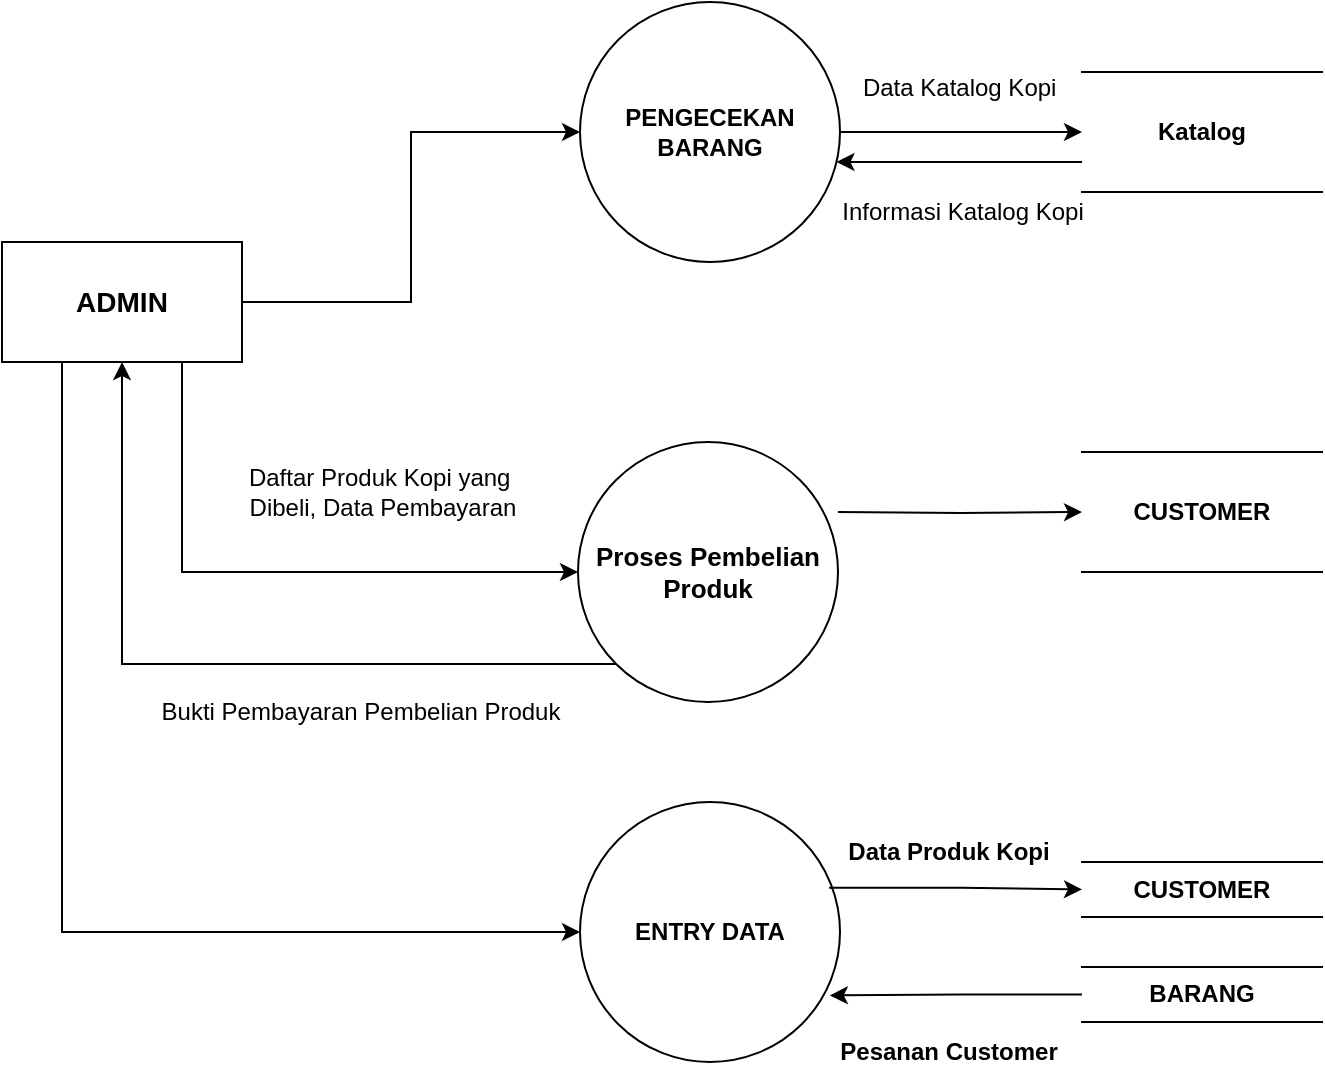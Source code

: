<mxfile version="24.4.2" type="device">
  <diagram name="Halaman-1" id="deuVoQwFhNobWvz6Hxyf">
    <mxGraphModel dx="862" dy="411" grid="1" gridSize="10" guides="1" tooltips="1" connect="1" arrows="1" fold="1" page="1" pageScale="1" pageWidth="827" pageHeight="1169" math="0" shadow="0">
      <root>
        <mxCell id="0" />
        <mxCell id="1" parent="0" />
        <mxCell id="nzUKy_hxFitvnFvSaBfX-17" style="edgeStyle=orthogonalEdgeStyle;rounded=0;orthogonalLoop=1;jettySize=auto;html=1;entryX=0;entryY=0.5;entryDx=0;entryDy=0;fillColor=#FFFFFF;" parent="1" source="nzUKy_hxFitvnFvSaBfX-1" target="nzUKy_hxFitvnFvSaBfX-10" edge="1">
          <mxGeometry relative="1" as="geometry" />
        </mxCell>
        <mxCell id="nzUKy_hxFitvnFvSaBfX-1" value="&lt;b data-sider-select-id=&quot;eaeda0c9-b2ee-43b7-84c3-138fd445ddf2&quot;&gt;&lt;font data-sider-select-id=&quot;abebd53f-fe1f-453d-8b6f-fbeaec0f2434&quot; style=&quot;font-size: 12px;&quot;&gt;PENGECEKAN BARANG&lt;/font&gt;&lt;/b&gt;" style="ellipse;whiteSpace=wrap;html=1;aspect=fixed;" parent="1" vertex="1">
          <mxGeometry x="349" y="80" width="130" height="130" as="geometry" />
        </mxCell>
        <mxCell id="nzUKy_hxFitvnFvSaBfX-16" style="edgeStyle=orthogonalEdgeStyle;rounded=0;orthogonalLoop=1;jettySize=auto;html=1;exitX=1;exitY=0.5;exitDx=0;exitDy=0;entryX=0;entryY=0.5;entryDx=0;entryDy=0;fillColor=#FFFFFF;" parent="1" source="nzUKy_hxFitvnFvSaBfX-2" target="nzUKy_hxFitvnFvSaBfX-1" edge="1">
          <mxGeometry relative="1" as="geometry" />
        </mxCell>
        <mxCell id="nzUKy_hxFitvnFvSaBfX-21" style="edgeStyle=orthogonalEdgeStyle;rounded=0;orthogonalLoop=1;jettySize=auto;html=1;exitX=0.75;exitY=1;exitDx=0;exitDy=0;entryX=0;entryY=0.5;entryDx=0;entryDy=0;fillColor=#FFFFFF;" parent="1" source="nzUKy_hxFitvnFvSaBfX-2" target="nzUKy_hxFitvnFvSaBfX-8" edge="1">
          <mxGeometry relative="1" as="geometry">
            <Array as="points">
              <mxPoint x="150" y="365" />
            </Array>
          </mxGeometry>
        </mxCell>
        <mxCell id="nzUKy_hxFitvnFvSaBfX-23" style="edgeStyle=orthogonalEdgeStyle;rounded=0;orthogonalLoop=1;jettySize=auto;html=1;exitX=0.25;exitY=1;exitDx=0;exitDy=0;entryX=0;entryY=0.5;entryDx=0;entryDy=0;fillColor=#FFFFFF;" parent="1" source="nzUKy_hxFitvnFvSaBfX-2" target="nzUKy_hxFitvnFvSaBfX-9" edge="1">
          <mxGeometry relative="1" as="geometry" />
        </mxCell>
        <mxCell id="nzUKy_hxFitvnFvSaBfX-2" value="&lt;font style=&quot;font-size: 14px;&quot; data-sider-select-id=&quot;3a12a99d-9534-4ffb-b600-c2a6ed06a6dd&quot;&gt;ADMIN&lt;/font&gt;" style="rounded=0;whiteSpace=wrap;html=1;fontStyle=1" parent="1" vertex="1">
          <mxGeometry x="60" y="200" width="120" height="60" as="geometry" />
        </mxCell>
        <mxCell id="nzUKy_hxFitvnFvSaBfX-22" style="edgeStyle=orthogonalEdgeStyle;rounded=0;orthogonalLoop=1;jettySize=auto;html=1;exitX=0;exitY=1;exitDx=0;exitDy=0;entryX=0.5;entryY=1;entryDx=0;entryDy=0;fillColor=#FFFFFF;" parent="1" source="nzUKy_hxFitvnFvSaBfX-8" target="nzUKy_hxFitvnFvSaBfX-2" edge="1">
          <mxGeometry relative="1" as="geometry" />
        </mxCell>
        <mxCell id="nzUKy_hxFitvnFvSaBfX-26" style="edgeStyle=orthogonalEdgeStyle;rounded=0;orthogonalLoop=1;jettySize=auto;html=1;exitX=1;exitY=0.5;exitDx=0;exitDy=0;fillColor=#FFFFFF;" parent="1" target="nzUKy_hxFitvnFvSaBfX-13" edge="1">
          <mxGeometry relative="1" as="geometry">
            <mxPoint x="478.0" y="335" as="sourcePoint" />
          </mxGeometry>
        </mxCell>
        <mxCell id="nzUKy_hxFitvnFvSaBfX-8" value="&lt;b data-sider-select-id=&quot;486d82c7-722a-4921-b3d1-7e6e66d072e2&quot;&gt;&lt;font data-sider-select-id=&quot;7f97dba3-7a89-47c7-9712-6989595a2920&quot; style=&quot;font-size: 13px;&quot;&gt;Proses Pembelian Produk&lt;/font&gt;&lt;/b&gt;" style="ellipse;whiteSpace=wrap;html=1;aspect=fixed;" parent="1" vertex="1">
          <mxGeometry x="348" y="300" width="130" height="130" as="geometry" />
        </mxCell>
        <mxCell id="nzUKy_hxFitvnFvSaBfX-9" value="&lt;b data-sider-select-id=&quot;8273c6b2-46c0-4658-bf5c-175fc9995048&quot;&gt;ENTRY DATA&lt;/b&gt;" style="ellipse;whiteSpace=wrap;html=1;aspect=fixed;" parent="1" vertex="1">
          <mxGeometry x="349" y="480" width="130" height="130" as="geometry" />
        </mxCell>
        <mxCell id="nzUKy_hxFitvnFvSaBfX-18" style="edgeStyle=orthogonalEdgeStyle;rounded=0;orthogonalLoop=1;jettySize=auto;html=1;exitX=0;exitY=0.75;exitDx=0;exitDy=0;fillColor=#FFFFFF;" parent="1" source="nzUKy_hxFitvnFvSaBfX-10" target="nzUKy_hxFitvnFvSaBfX-1" edge="1">
          <mxGeometry relative="1" as="geometry">
            <Array as="points">
              <mxPoint x="510" y="160" />
              <mxPoint x="510" y="160" />
            </Array>
          </mxGeometry>
        </mxCell>
        <mxCell id="nzUKy_hxFitvnFvSaBfX-10" value="&lt;b data-sider-select-id=&quot;41422c6b-612e-47e2-8d53-28b3b59945a3&quot;&gt;Katalog&lt;/b&gt;" style="shape=partialRectangle;whiteSpace=wrap;html=1;left=0;right=0;fillColor=none;" parent="1" vertex="1">
          <mxGeometry x="600" y="115" width="120" height="60" as="geometry" />
        </mxCell>
        <mxCell id="nzUKy_hxFitvnFvSaBfX-13" value="&lt;b data-sider-select-id=&quot;4e173fbb-a845-4a64-a8b3-1abf89744ea5&quot;&gt;CUSTOMER&lt;/b&gt;" style="shape=partialRectangle;whiteSpace=wrap;html=1;left=0;right=0;fillColor=none;" parent="1" vertex="1">
          <mxGeometry x="600" y="305" width="120" height="60" as="geometry" />
        </mxCell>
        <mxCell id="nzUKy_hxFitvnFvSaBfX-27" value="&lt;b data-sider-select-id=&quot;2d8d7efa-e6fc-4ecc-a3c1-e50d92282de8&quot;&gt;BARANG&lt;/b&gt;" style="shape=partialRectangle;whiteSpace=wrap;html=1;left=0;right=0;fillColor=none;" parent="1" vertex="1">
          <mxGeometry x="600" y="562.5" width="120" height="27.5" as="geometry" />
        </mxCell>
        <mxCell id="nzUKy_hxFitvnFvSaBfX-28" value="&lt;b data-sider-select-id=&quot;b8f0b467-4faa-4471-b8a3-b7bb0cefc4b8&quot;&gt;CUSTOMER&lt;/b&gt;" style="shape=partialRectangle;whiteSpace=wrap;html=1;left=0;right=0;fillColor=none;" parent="1" vertex="1">
          <mxGeometry x="600" y="510" width="120" height="27.5" as="geometry" />
        </mxCell>
        <mxCell id="nzUKy_hxFitvnFvSaBfX-30" style="edgeStyle=orthogonalEdgeStyle;rounded=0;orthogonalLoop=1;jettySize=auto;html=1;exitX=0.958;exitY=0.33;exitDx=0;exitDy=0;exitPerimeter=0;fillColor=#FFFFFF;" parent="1" source="nzUKy_hxFitvnFvSaBfX-9" target="nzUKy_hxFitvnFvSaBfX-28" edge="1">
          <mxGeometry relative="1" as="geometry" />
        </mxCell>
        <mxCell id="nzUKy_hxFitvnFvSaBfX-32" style="edgeStyle=orthogonalEdgeStyle;rounded=0;orthogonalLoop=1;jettySize=auto;html=1;exitX=0;exitY=0.5;exitDx=0;exitDy=0;entryX=0.961;entryY=0.744;entryDx=0;entryDy=0;entryPerimeter=0;fillColor=#FFFFFF;" parent="1" source="nzUKy_hxFitvnFvSaBfX-27" target="nzUKy_hxFitvnFvSaBfX-9" edge="1">
          <mxGeometry relative="1" as="geometry" />
        </mxCell>
        <mxCell id="nzUKy_hxFitvnFvSaBfX-33" value="Data Katalog Kopi&amp;nbsp;" style="text;html=1;align=center;verticalAlign=middle;resizable=0;points=[];autosize=1;strokeColor=none;fillColor=none;" parent="1" vertex="1">
          <mxGeometry x="480" y="108" width="120" height="30" as="geometry" />
        </mxCell>
        <mxCell id="nzUKy_hxFitvnFvSaBfX-34" value="Informasi Katalog Kopi" style="text;html=1;align=center;verticalAlign=middle;resizable=0;points=[];autosize=1;strokeColor=none;fillColor=none;" parent="1" vertex="1">
          <mxGeometry x="470" y="170" width="140" height="30" as="geometry" />
        </mxCell>
        <mxCell id="nzUKy_hxFitvnFvSaBfX-35" value="Daftar Produk Kopi yang&amp;nbsp;&lt;div&gt;Dibeli, Data Pembayaran&lt;/div&gt;" style="text;html=1;align=center;verticalAlign=middle;resizable=0;points=[];autosize=1;strokeColor=none;fillColor=none;" parent="1" vertex="1">
          <mxGeometry x="170" y="305" width="160" height="40" as="geometry" />
        </mxCell>
        <mxCell id="nzUKy_hxFitvnFvSaBfX-36" value="Bukti Pembayaran Pembelian Produk" style="text;html=1;align=center;verticalAlign=middle;resizable=0;points=[];autosize=1;strokeColor=none;fillColor=none;" parent="1" vertex="1">
          <mxGeometry x="129" y="420" width="220" height="30" as="geometry" />
        </mxCell>
        <mxCell id="nzUKy_hxFitvnFvSaBfX-37" value="&lt;b&gt;Data Produk Kopi&lt;/b&gt;" style="text;html=1;align=center;verticalAlign=middle;resizable=0;points=[];autosize=1;strokeColor=none;fillColor=none;" parent="1" vertex="1">
          <mxGeometry x="473" y="490" width="120" height="30" as="geometry" />
        </mxCell>
        <mxCell id="nzUKy_hxFitvnFvSaBfX-38" value="&lt;b&gt;Pesanan Customer&lt;/b&gt;" style="text;html=1;align=center;verticalAlign=middle;resizable=0;points=[];autosize=1;strokeColor=none;fillColor=none;" parent="1" vertex="1">
          <mxGeometry x="468" y="590" width="130" height="30" as="geometry" />
        </mxCell>
      </root>
    </mxGraphModel>
  </diagram>
</mxfile>
